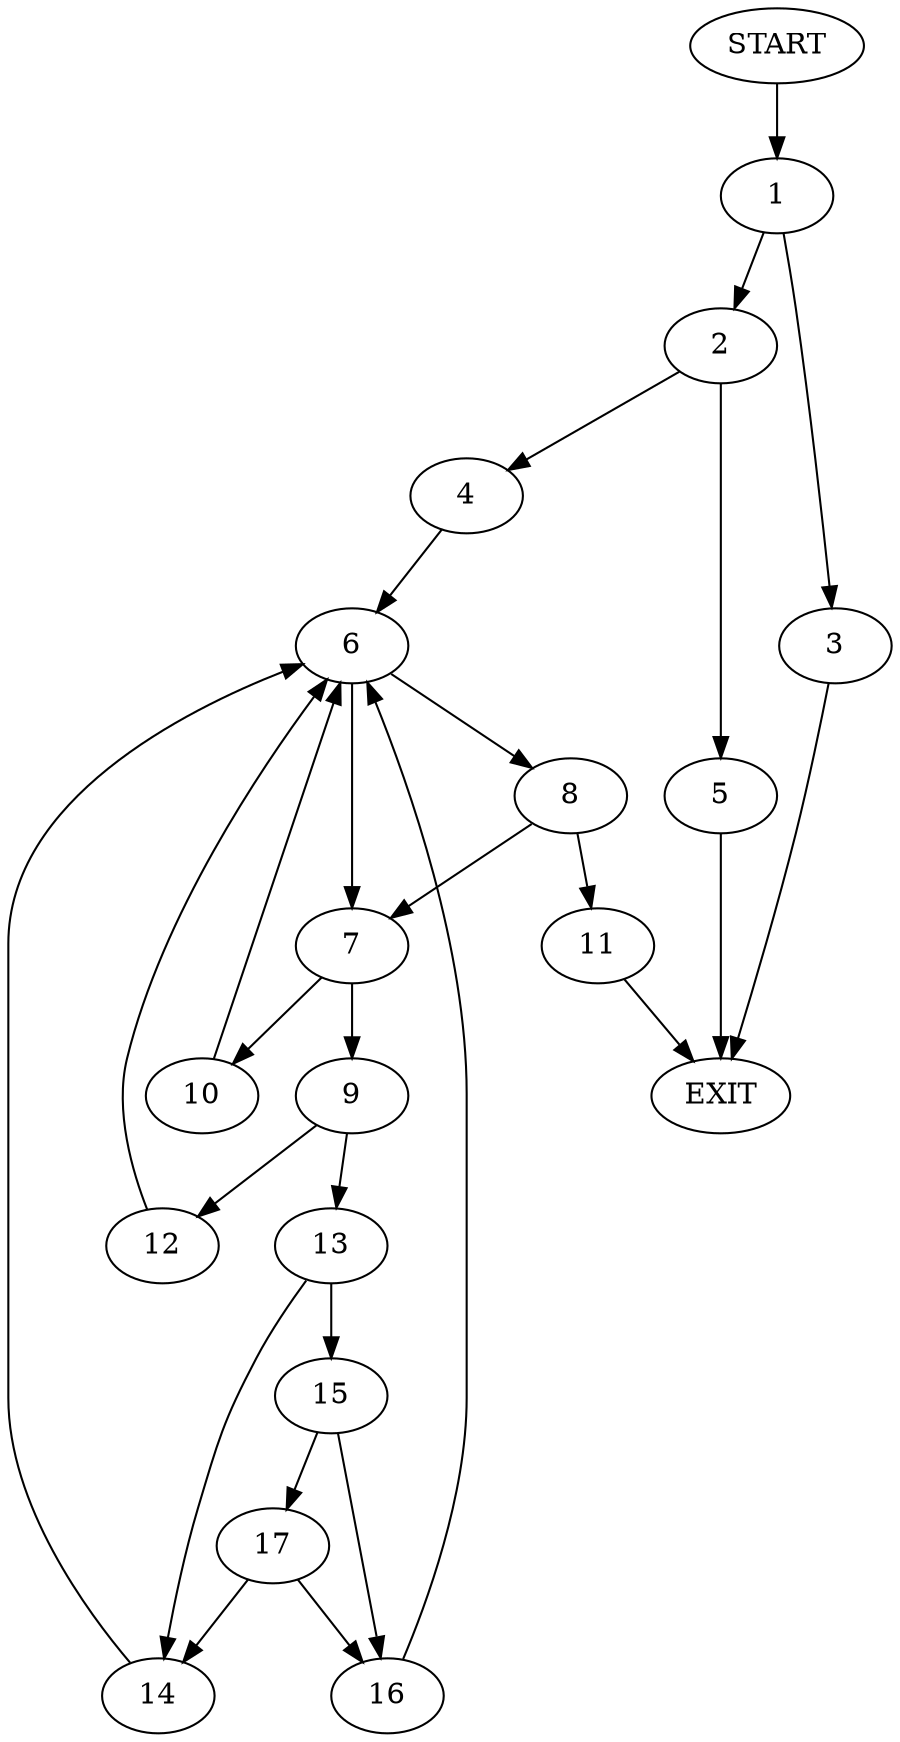 digraph {
0 [label="START"]
18 [label="EXIT"]
0 -> 1
1 -> 2
1 -> 3
2 -> 4
2 -> 5
3 -> 18
4 -> 6
5 -> 18
6 -> 7
6 -> 8
7 -> 9
7 -> 10
8 -> 7
8 -> 11
11 -> 18
9 -> 12
9 -> 13
10 -> 6
12 -> 6
13 -> 14
13 -> 15
14 -> 6
15 -> 16
15 -> 17
17 -> 14
17 -> 16
16 -> 6
}
